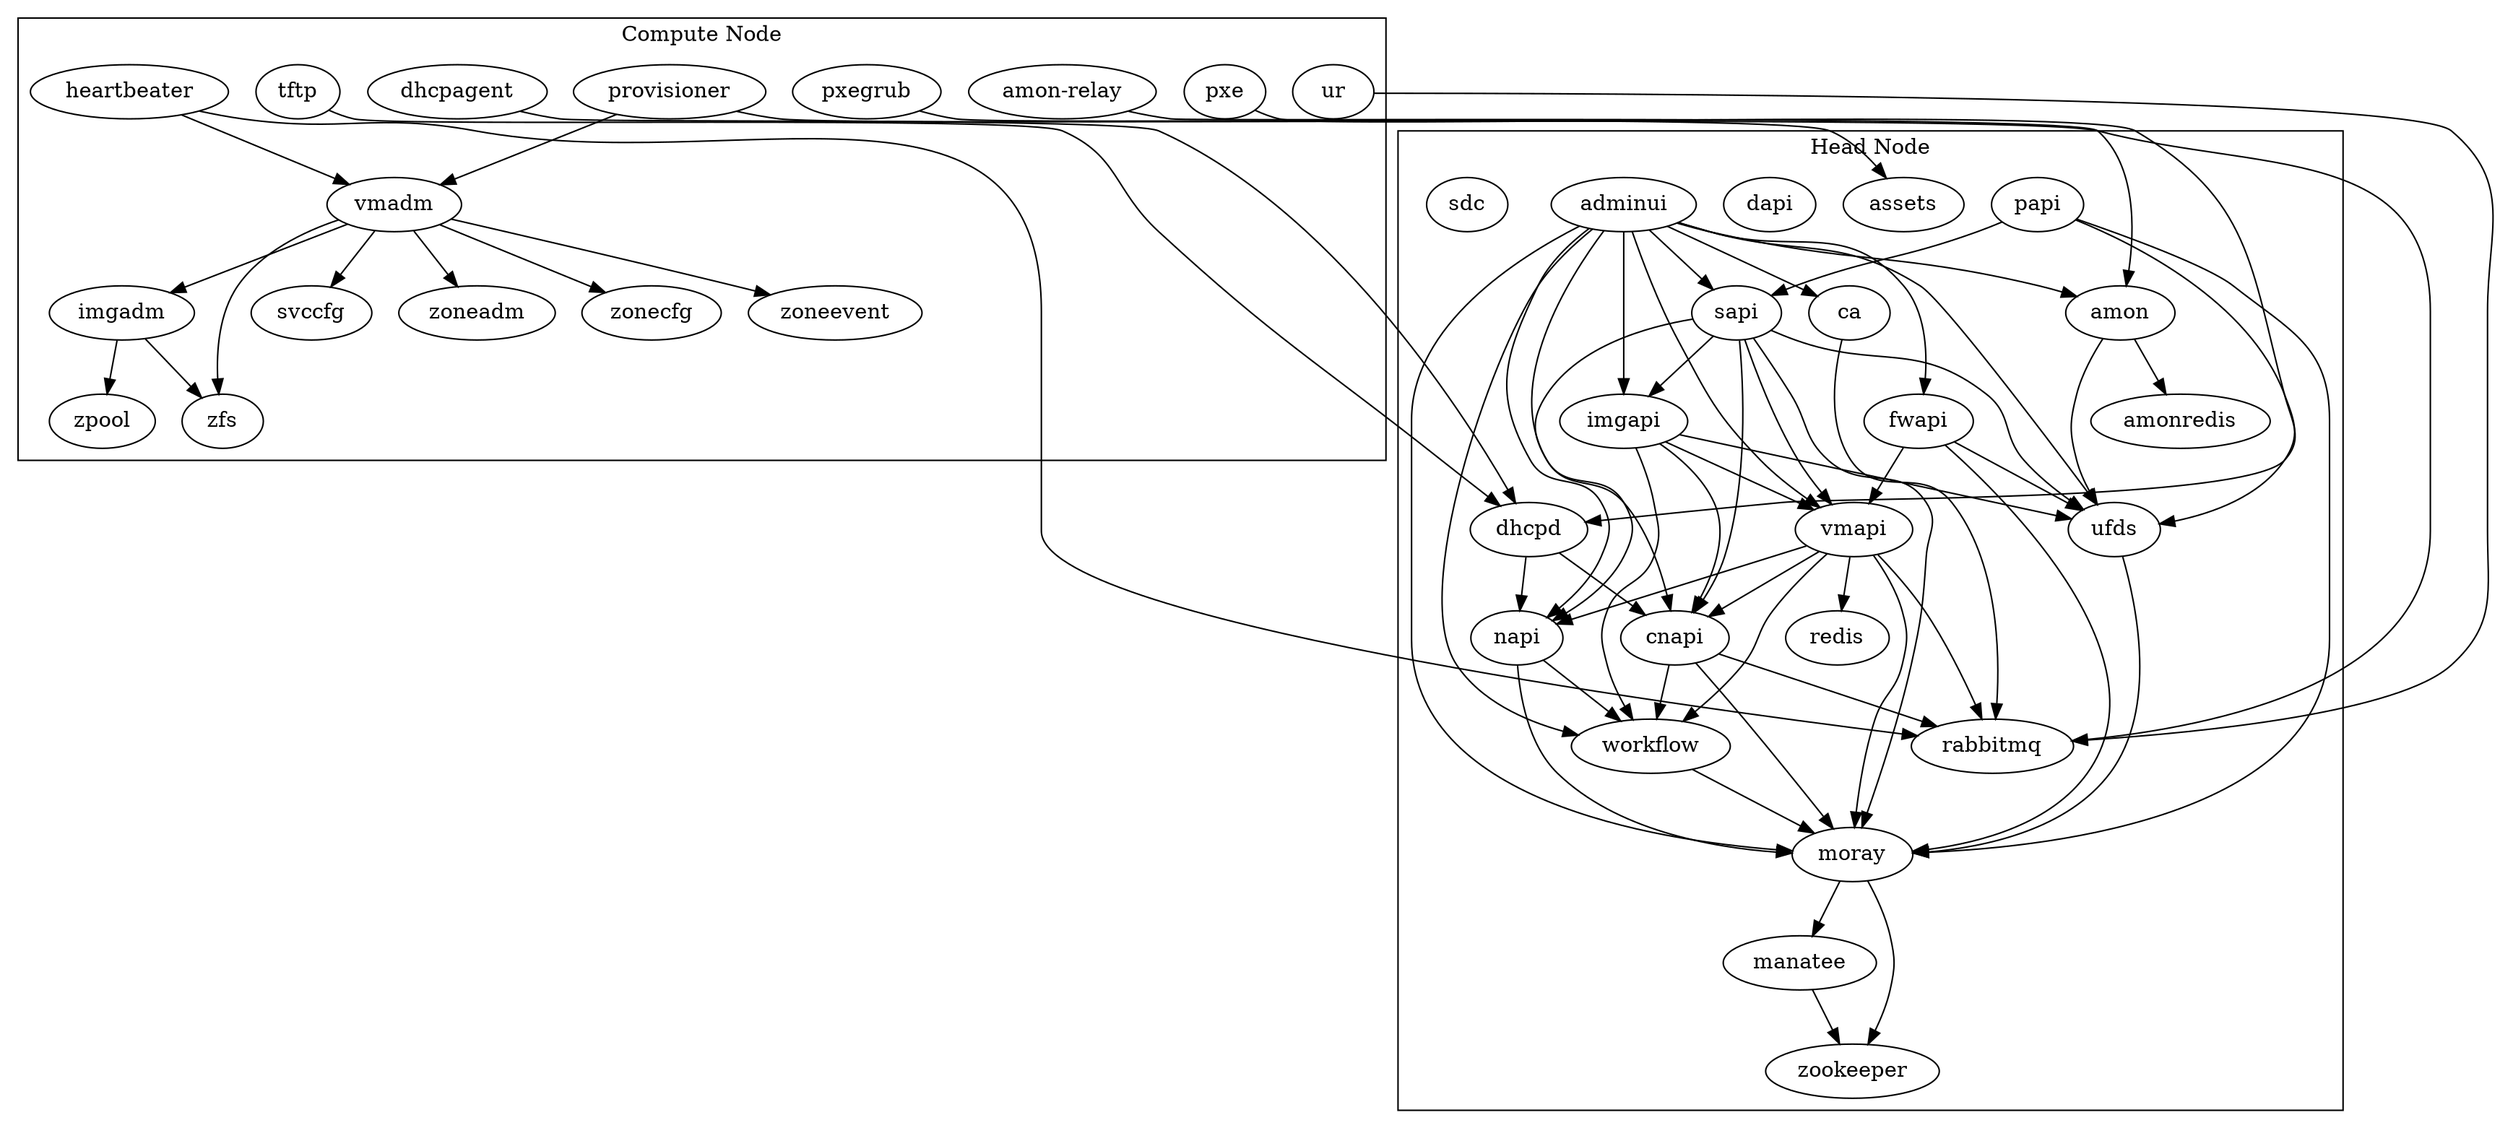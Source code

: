 digraph {
    subgraph cluster_0 {
        label="Head Node";
        adminui -> amon;
        adminui -> ca;
        adminui -> cnapi;
        adminui -> fwapi;
        adminui -> imgapi;
        adminui -> moray;
        adminui -> napi;
        adminui -> sapi;
        adminui -> ufds;
        adminui -> vmapi;
        adminui -> workflow;
        amon -> amonredis;
        amon -> ufds;
        assets;
        ca -> rabbitmq;
        cnapi -> moray;
        cnapi -> rabbitmq;
        cnapi -> workflow;
        dapi;
        dhcpd -> cnapi;
        dhcpd -> napi;
        fwapi -> moray;
        fwapi -> ufds;
        fwapi -> vmapi;
        imgapi -> cnapi;
        imgapi -> workflow;
        imgapi -> ufds;
        imgapi -> vmapi;
        manatee -> zookeeper;
        moray -> manatee;
        moray -> zookeeper;
        napi -> moray;
        napi -> workflow;
        papi -> moray;
        papi -> sapi;
        papi -> ufds;
        rabbitmq;
        redis;
        sapi -> cnapi;
        sapi -> imgapi;
        sapi -> moray;
        sapi -> napi;
        sapi -> ufds;
        sapi -> vmapi;
        sdc;
        ufds -> moray;
        vmapi -> cnapi;
        vmapi -> moray;
        vmapi -> napi;
        vmapi -> rabbitmq;
        vmapi -> redis;
        vmapi -> workflow;
        workflow -> moray;
        zookeeper;
    }
    subgraph cluster_1 {
        label="Compute Node";
        "amon-relay" -> amon;
        dhcpagent -> dhcpd;
        heartbeater -> rabbitmq;
        heartbeater -> vmadm;
        imgadm -> zfs;
        imgadm -> zpool;
        provisioner -> rabbitmq;
        provisioner -> vmadm;
        pxe -> dhcpd;
        pxegrub -> assets;
        tftp -> dhcpd;
        ur -> rabbitmq;
        vmadm -> imgadm;
        vmadm -> svccfg;
        vmadm -> zfs;
        vmadm -> zoneadm;
        vmadm -> zonecfg;
        vmadm -> zoneevent;
    }
}
